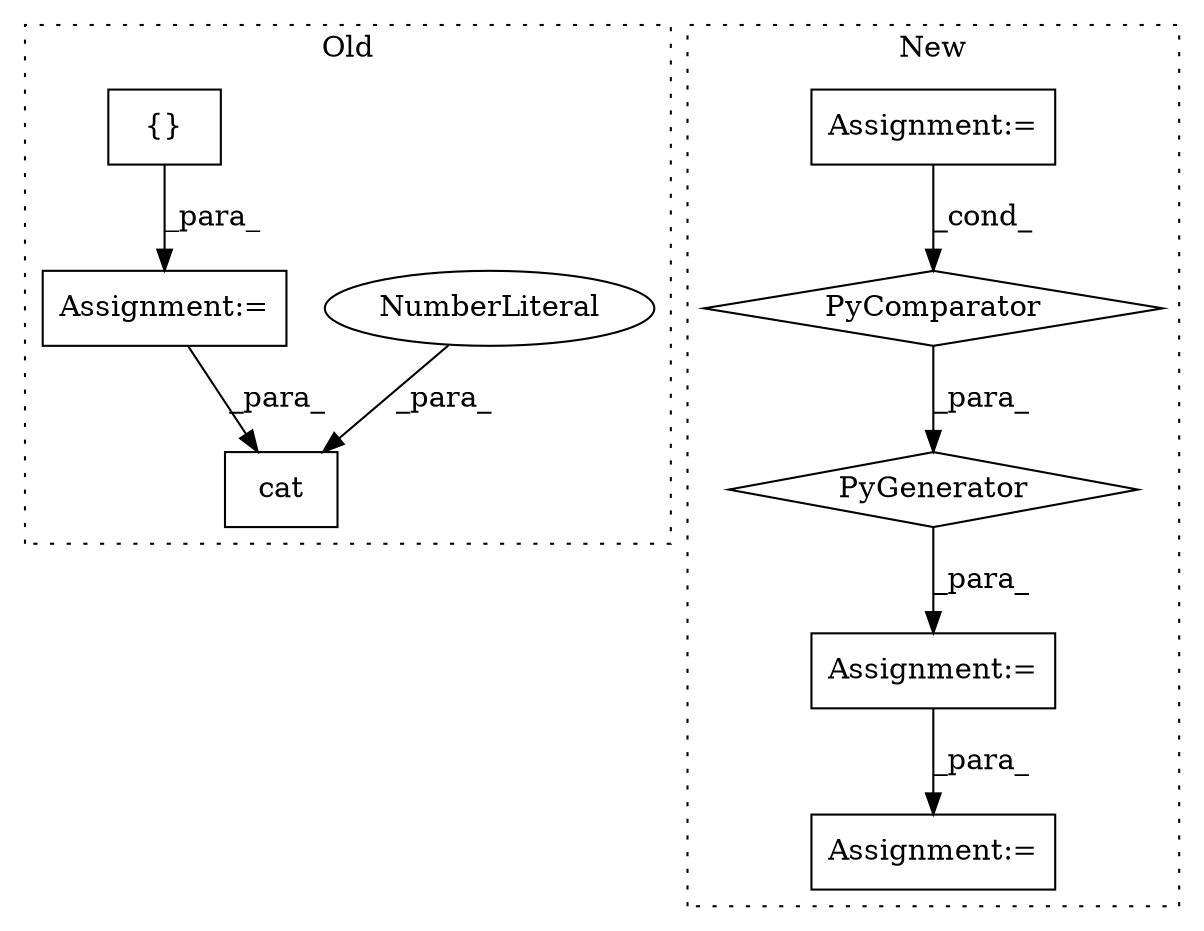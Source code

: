 digraph G {
subgraph cluster0 {
1 [label="cat" a="32" s="2644,2653" l="4,1" shape="box"];
5 [label="NumberLiteral" a="34" s="2652" l="1" shape="ellipse"];
6 [label="{}" a="4" s="2385,2398" l="1,1" shape="box"];
8 [label="Assignment:=" a="7" s="2374" l="1" shape="box"];
label = "Old";
style="dotted";
}
subgraph cluster1 {
2 [label="PyGenerator" a="107" s="2597" l="127" shape="diamond"];
3 [label="PyComparator" a="113" s="2672" l="46" shape="diamond"];
4 [label="Assignment:=" a="7" s="2672" l="46" shape="box"];
7 [label="Assignment:=" a="7" s="2580" l="1" shape="box"];
9 [label="Assignment:=" a="7" s="2733" l="1" shape="box"];
label = "New";
style="dotted";
}
2 -> 7 [label="_para_"];
3 -> 2 [label="_para_"];
4 -> 3 [label="_cond_"];
5 -> 1 [label="_para_"];
6 -> 8 [label="_para_"];
7 -> 9 [label="_para_"];
8 -> 1 [label="_para_"];
}